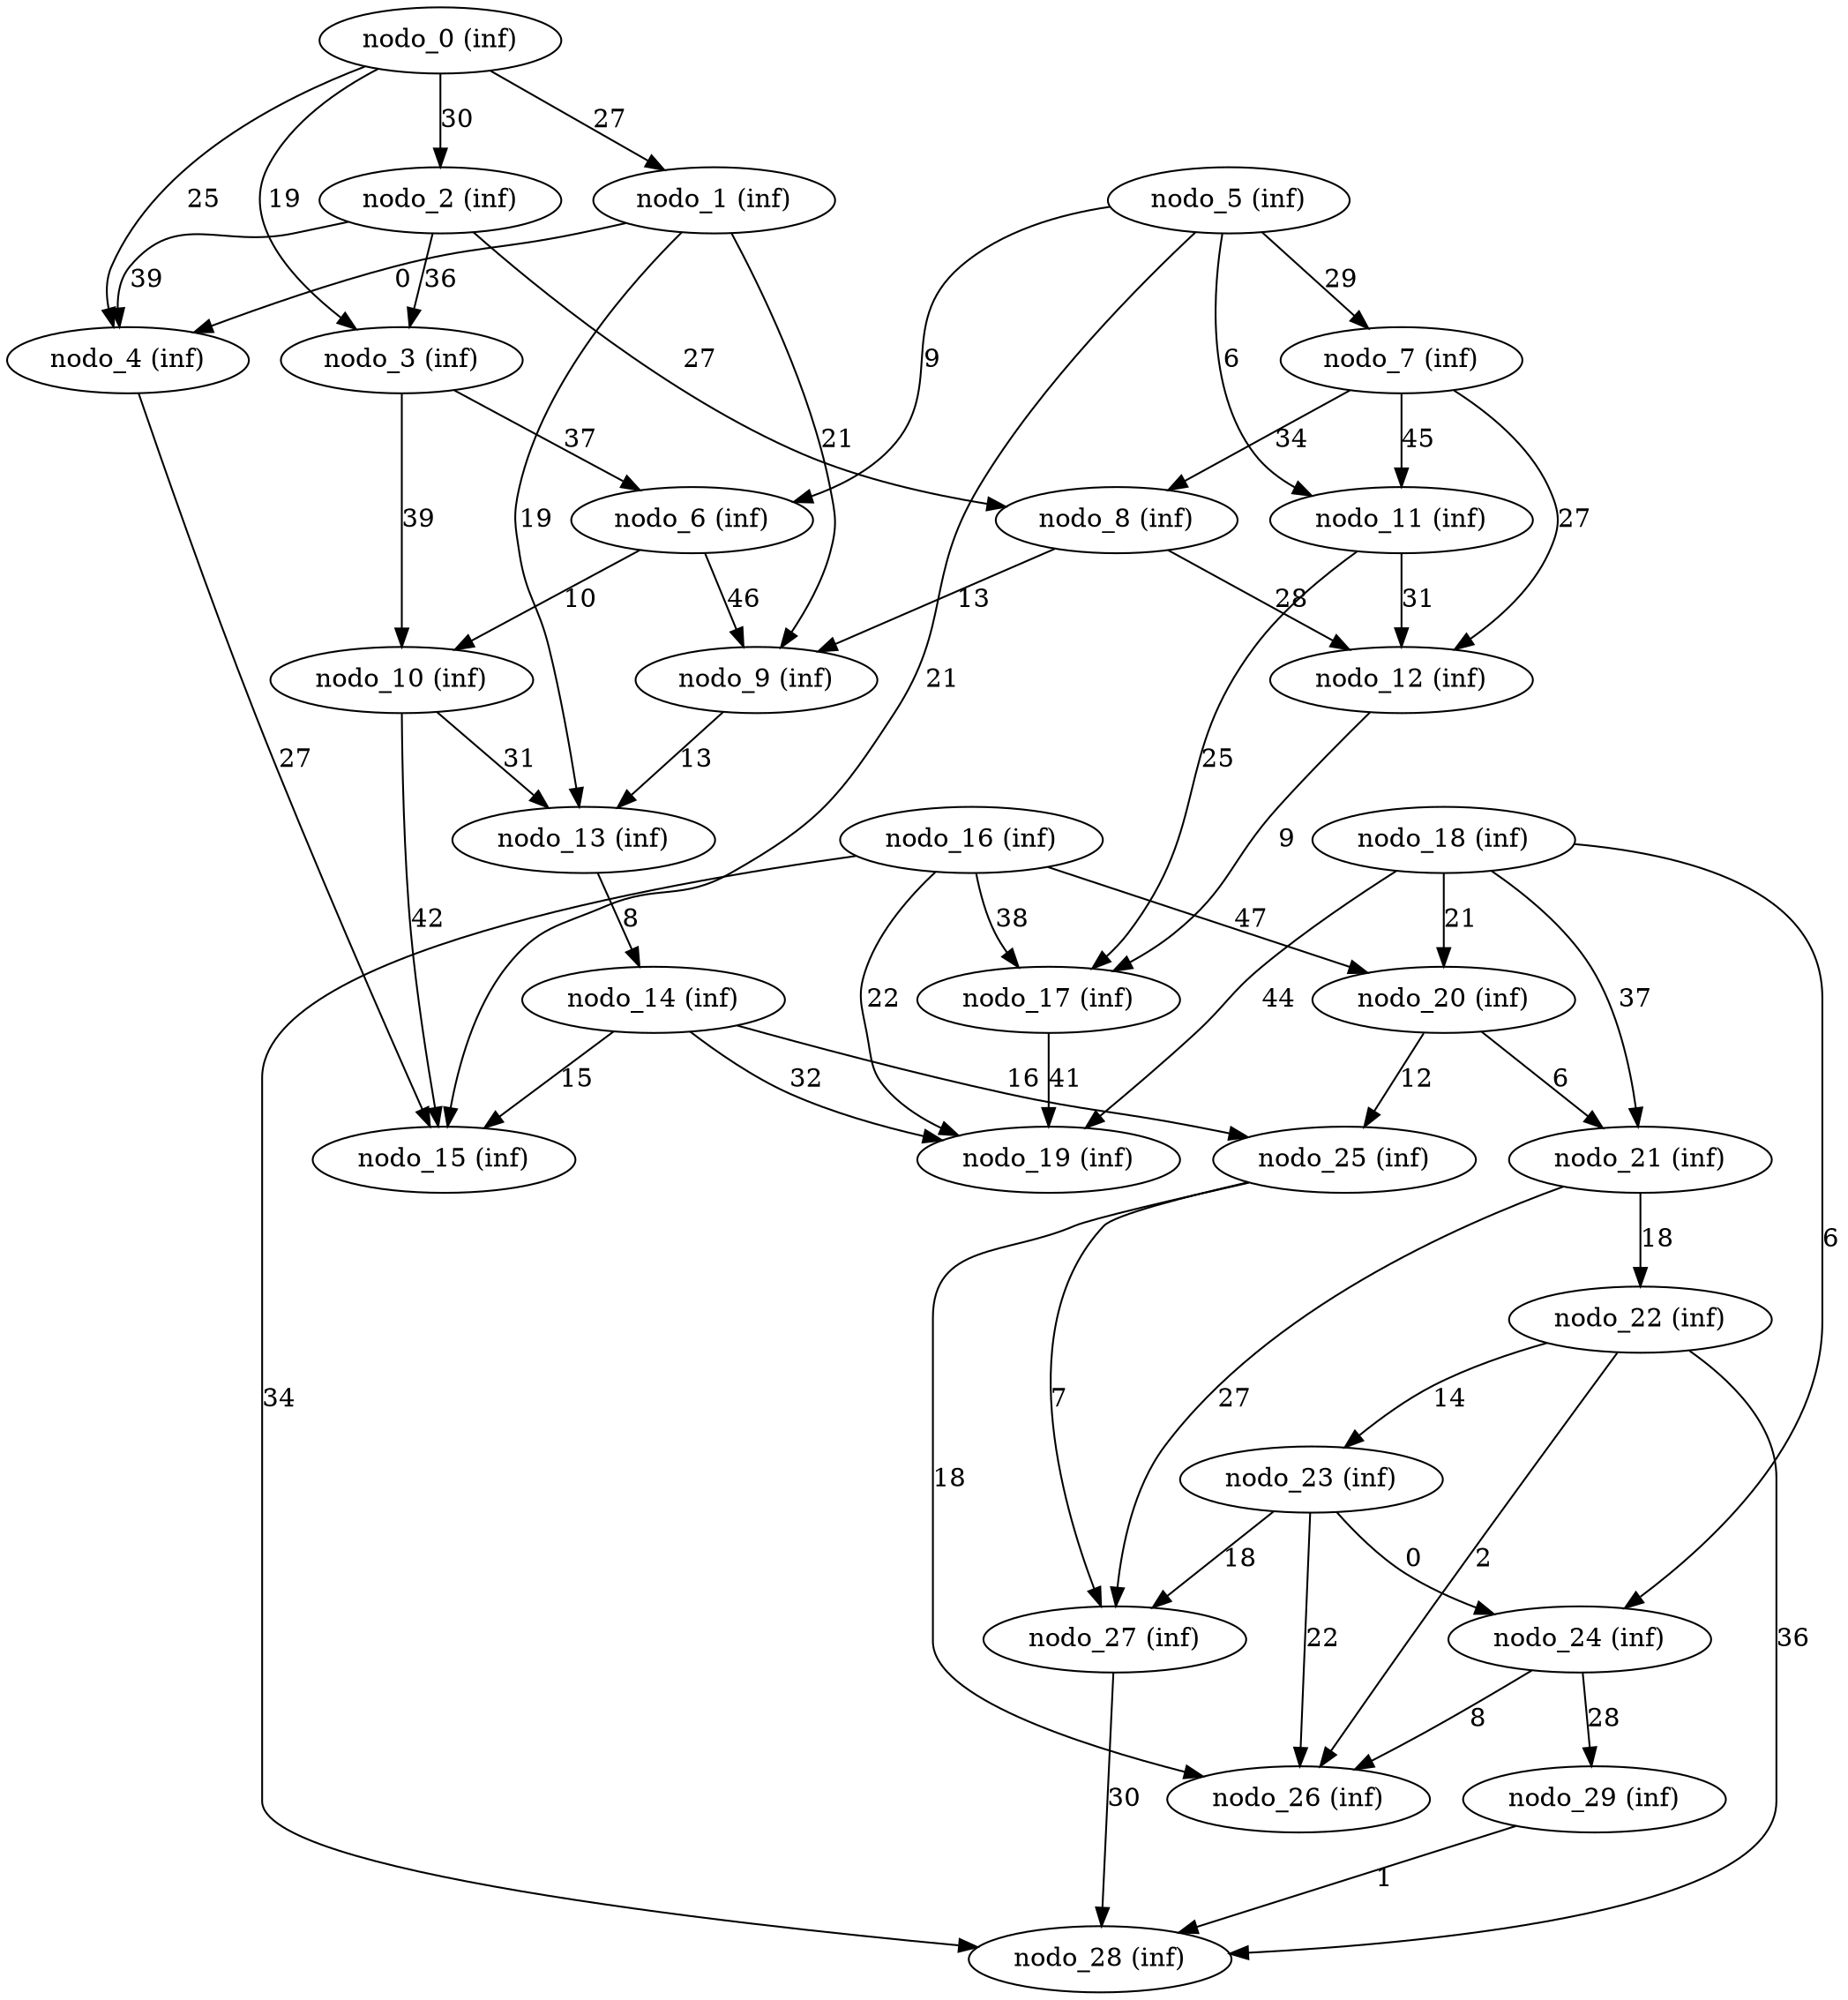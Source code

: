 digraph grafoBarabasiAlbert_n_30_d_4 {
"nodo_0 (inf)";
"nodo_1 (inf)";
"nodo_2 (inf)";
"nodo_3 (inf)";
"nodo_4 (inf)";
"nodo_5 (inf)";
"nodo_6 (inf)";
"nodo_7 (inf)";
"nodo_8 (inf)";
"nodo_9 (inf)";
"nodo_10 (inf)";
"nodo_11 (inf)";
"nodo_12 (inf)";
"nodo_13 (inf)";
"nodo_14 (inf)";
"nodo_15 (inf)";
"nodo_16 (inf)";
"nodo_17 (inf)";
"nodo_18 (inf)";
"nodo_19 (inf)";
"nodo_20 (inf)";
"nodo_21 (inf)";
"nodo_22 (inf)";
"nodo_23 (inf)";
"nodo_24 (inf)";
"nodo_25 (inf)";
"nodo_26 (inf)";
"nodo_27 (inf)";
"nodo_28 (inf)";
"nodo_29 (inf)";
"nodo_0 (inf)" -> "nodo_1 (inf)" [label=27 weight=27];
"nodo_0 (inf)" -> "nodo_2 (inf)" [label=30 weight=30];
"nodo_0 (inf)" -> "nodo_3 (inf)" [label=19 weight=19];
"nodo_0 (inf)" -> "nodo_4 (inf)" [label=25 weight=25];
"nodo_1 (inf)" -> "nodo_4 (inf)" [label=0 weight=0];
"nodo_1 (inf)" -> "nodo_9 (inf)" [label=21 weight=21];
"nodo_1 (inf)" -> "nodo_13 (inf)" [label=19 weight=19];
"nodo_2 (inf)" -> "nodo_3 (inf)" [label=36 weight=36];
"nodo_2 (inf)" -> "nodo_4 (inf)" [label=39 weight=39];
"nodo_2 (inf)" -> "nodo_8 (inf)" [label=27 weight=27];
"nodo_3 (inf)" -> "nodo_6 (inf)" [label=37 weight=37];
"nodo_3 (inf)" -> "nodo_10 (inf)" [label=39 weight=39];
"nodo_4 (inf)" -> "nodo_15 (inf)" [label=27 weight=27];
"nodo_5 (inf)" -> "nodo_6 (inf)" [label=9 weight=9];
"nodo_5 (inf)" -> "nodo_7 (inf)" [label=29 weight=29];
"nodo_5 (inf)" -> "nodo_11 (inf)" [label=6 weight=6];
"nodo_5 (inf)" -> "nodo_15 (inf)" [label=21 weight=21];
"nodo_6 (inf)" -> "nodo_9 (inf)" [label=46 weight=46];
"nodo_6 (inf)" -> "nodo_10 (inf)" [label=10 weight=10];
"nodo_7 (inf)" -> "nodo_8 (inf)" [label=34 weight=34];
"nodo_7 (inf)" -> "nodo_11 (inf)" [label=45 weight=45];
"nodo_7 (inf)" -> "nodo_12 (inf)" [label=27 weight=27];
"nodo_8 (inf)" -> "nodo_9 (inf)" [label=13 weight=13];
"nodo_8 (inf)" -> "nodo_12 (inf)" [label=28 weight=28];
"nodo_9 (inf)" -> "nodo_13 (inf)" [label=13 weight=13];
"nodo_10 (inf)" -> "nodo_13 (inf)" [label=31 weight=31];
"nodo_10 (inf)" -> "nodo_15 (inf)" [label=42 weight=42];
"nodo_11 (inf)" -> "nodo_12 (inf)" [label=31 weight=31];
"nodo_11 (inf)" -> "nodo_17 (inf)" [label=25 weight=25];
"nodo_12 (inf)" -> "nodo_17 (inf)" [label=9 weight=9];
"nodo_13 (inf)" -> "nodo_14 (inf)" [label=8 weight=8];
"nodo_14 (inf)" -> "nodo_15 (inf)" [label=15 weight=15];
"nodo_14 (inf)" -> "nodo_19 (inf)" [label=32 weight=32];
"nodo_14 (inf)" -> "nodo_25 (inf)" [label=16 weight=16];
"nodo_16 (inf)" -> "nodo_17 (inf)" [label=38 weight=38];
"nodo_16 (inf)" -> "nodo_19 (inf)" [label=22 weight=22];
"nodo_16 (inf)" -> "nodo_20 (inf)" [label=47 weight=47];
"nodo_16 (inf)" -> "nodo_28 (inf)" [label=34 weight=34];
"nodo_17 (inf)" -> "nodo_19 (inf)" [label=41 weight=41];
"nodo_18 (inf)" -> "nodo_19 (inf)" [label=44 weight=44];
"nodo_18 (inf)" -> "nodo_20 (inf)" [label=21 weight=21];
"nodo_18 (inf)" -> "nodo_21 (inf)" [label=37 weight=37];
"nodo_18 (inf)" -> "nodo_24 (inf)" [label=6 weight=6];
"nodo_20 (inf)" -> "nodo_21 (inf)" [label=6 weight=6];
"nodo_20 (inf)" -> "nodo_25 (inf)" [label=12 weight=12];
"nodo_21 (inf)" -> "nodo_22 (inf)" [label=18 weight=18];
"nodo_21 (inf)" -> "nodo_27 (inf)" [label=27 weight=27];
"nodo_22 (inf)" -> "nodo_23 (inf)" [label=14 weight=14];
"nodo_22 (inf)" -> "nodo_26 (inf)" [label=2 weight=2];
"nodo_22 (inf)" -> "nodo_28 (inf)" [label=36 weight=36];
"nodo_23 (inf)" -> "nodo_24 (inf)" [label=0 weight=0];
"nodo_23 (inf)" -> "nodo_26 (inf)" [label=22 weight=22];
"nodo_23 (inf)" -> "nodo_27 (inf)" [label=18 weight=18];
"nodo_24 (inf)" -> "nodo_26 (inf)" [label=8 weight=8];
"nodo_24 (inf)" -> "nodo_29 (inf)" [label=28 weight=28];
"nodo_25 (inf)" -> "nodo_26 (inf)" [label=18 weight=18];
"nodo_25 (inf)" -> "nodo_27 (inf)" [label=7 weight=7];
"nodo_27 (inf)" -> "nodo_28 (inf)" [label=30 weight=30];
"nodo_29 (inf)" -> "nodo_28 (inf)" [label=1 weight=1];
}